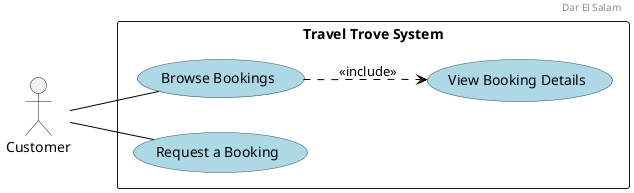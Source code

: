 @startuml
scale 1
left to right direction

header
Dar El Salam
endheader

' Custom skin parameters for use cases
skinparam usecase {
    BackgroundColor lightblue
    BorderColor DarkSlateGray
    ArrowColor Black
}

actor "Customer" as Customer

rectangle "Travel Trove System" {

    usecase "Browse Bookings"
    usecase "View Booking Details"
    usecase "Request a Booking"

}

Customer -- "Browse Bookings"
Customer -- "Request a Booking"

"Browse Bookings" ..> "View Booking Details" : <<include>>

@enduml
